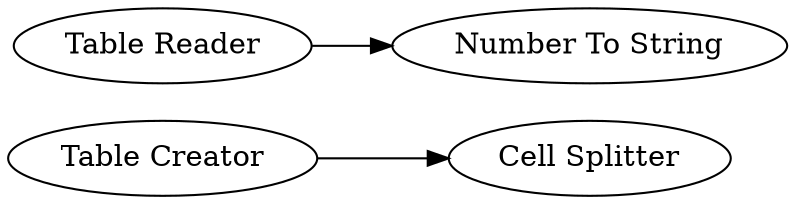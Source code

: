 digraph {
	"8137687103759454957_115" [label="Table Creator"]
	"-7396424288260240859_125" [label="Table Reader"]
	"-7396424288260240859_122" [label="Number To String"]
	"8137687103759454957_116" [label="Cell Splitter"]
	"8137687103759454957_115" -> "8137687103759454957_116"
	"-7396424288260240859_125" -> "-7396424288260240859_122"
	rankdir=LR
}
